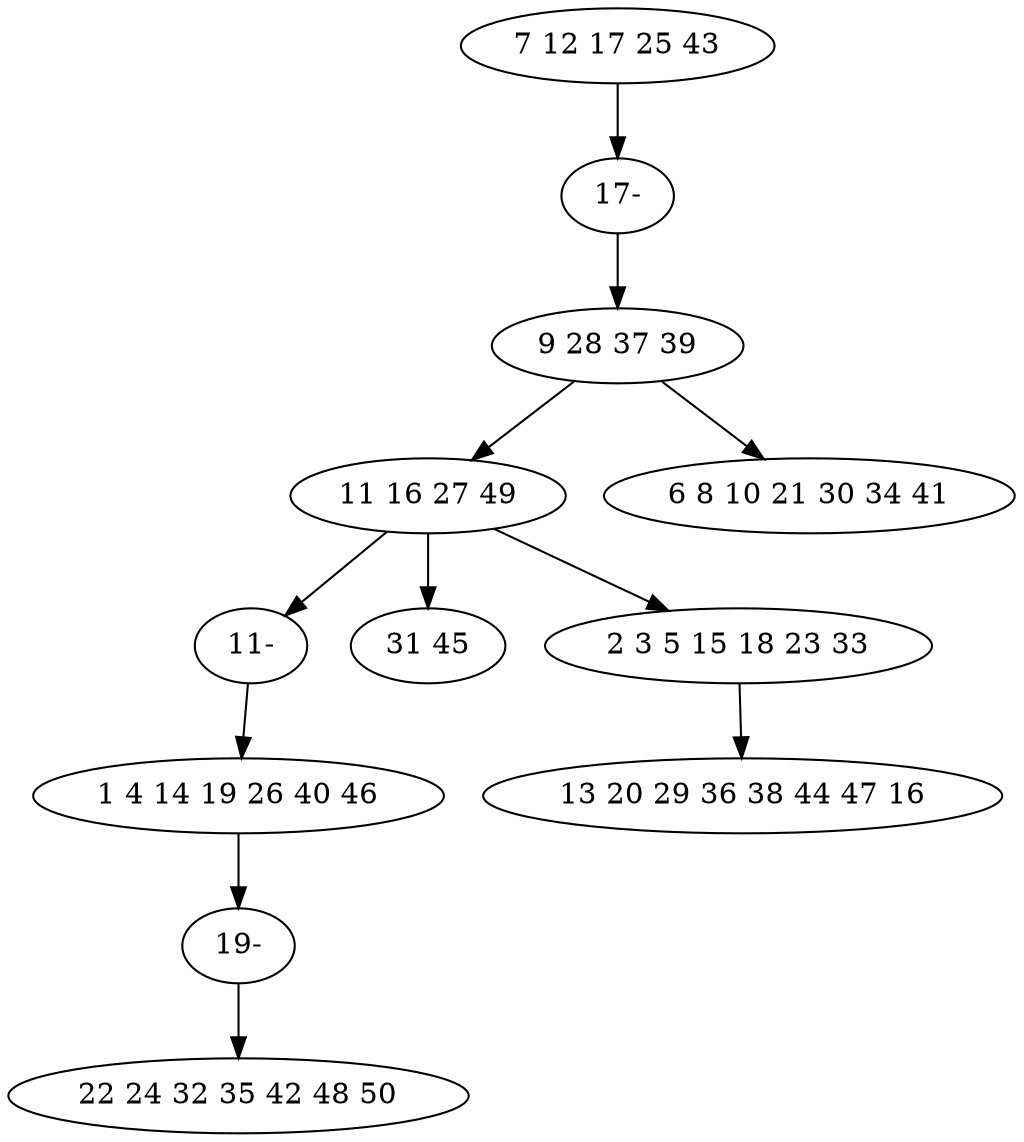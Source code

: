 digraph true_tree {
	"0" -> "9"
	"1" -> "2"
	"2" -> "11"
	"2" -> "4"
	"2" -> "5"
	"3" -> "10"
	"1" -> "7"
	"5" -> "8"
	"9" -> "1"
	"10" -> "6"
	"11" -> "3"
	"0" [label="7 12 17 25 43"];
	"1" [label="9 28 37 39"];
	"2" [label="11 16 27 49"];
	"3" [label="1 4 14 19 26 40 46"];
	"4" [label="31 45"];
	"5" [label="2 3 5 15 18 23 33"];
	"6" [label="22 24 32 35 42 48 50"];
	"7" [label="6 8 10 21 30 34 41"];
	"8" [label="13 20 29 36 38 44 47 16"];
	"9" [label="17-"];
	"10" [label="19-"];
	"11" [label="11-"];
}
